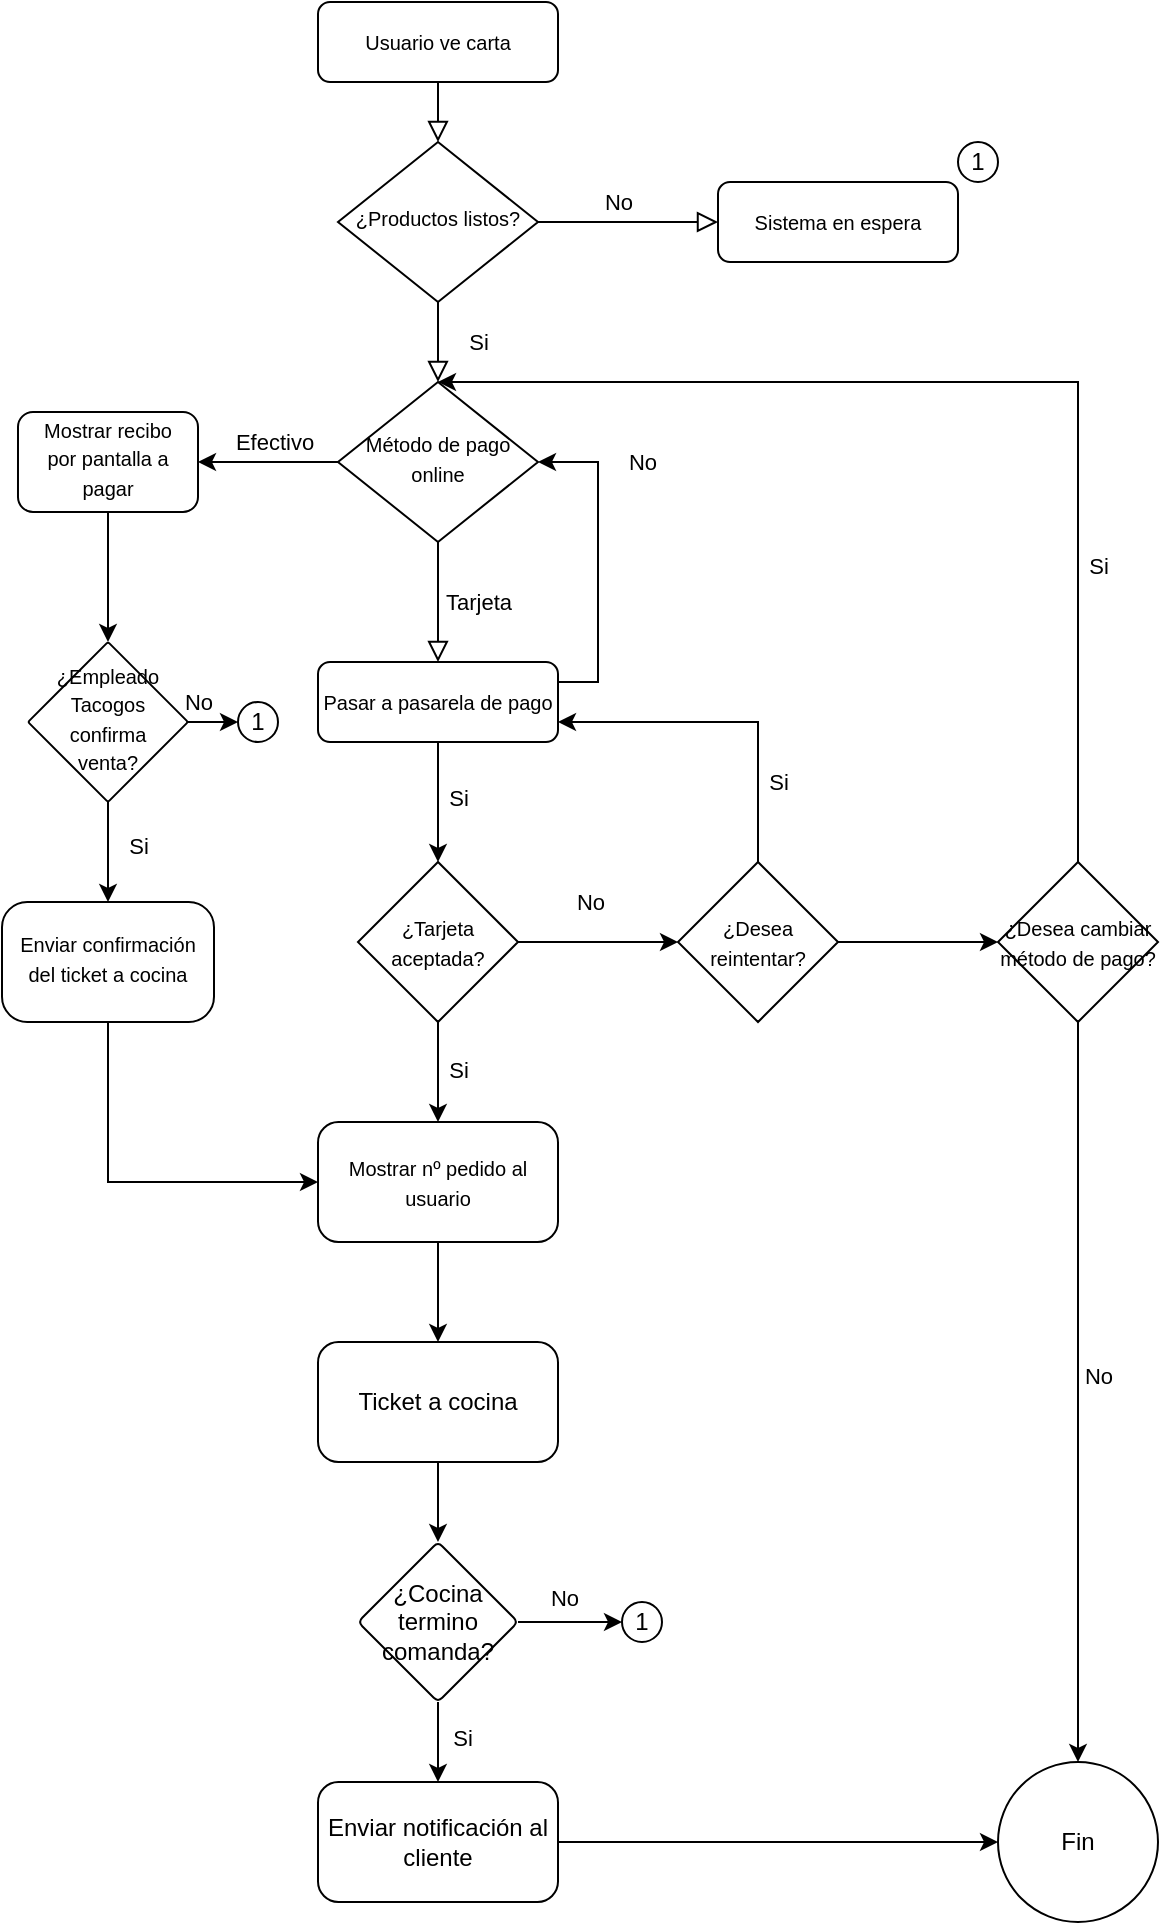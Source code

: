 <mxfile version="24.1.0" type="device">
  <diagram id="C5RBs43oDa-KdzZeNtuy" name="Page-1">
    <mxGraphModel dx="1395" dy="697" grid="1" gridSize="10" guides="1" tooltips="1" connect="1" arrows="1" fold="1" page="1" pageScale="1" pageWidth="827" pageHeight="1169" math="0" shadow="0">
      <root>
        <mxCell id="WIyWlLk6GJQsqaUBKTNV-0" />
        <mxCell id="WIyWlLk6GJQsqaUBKTNV-1" parent="WIyWlLk6GJQsqaUBKTNV-0" />
        <mxCell id="WIyWlLk6GJQsqaUBKTNV-2" value="" style="rounded=0;html=1;jettySize=auto;orthogonalLoop=1;fontSize=11;endArrow=block;endFill=0;endSize=8;strokeWidth=1;shadow=0;labelBackgroundColor=none;edgeStyle=orthogonalEdgeStyle;" parent="WIyWlLk6GJQsqaUBKTNV-1" source="WIyWlLk6GJQsqaUBKTNV-3" target="WIyWlLk6GJQsqaUBKTNV-6" edge="1">
          <mxGeometry relative="1" as="geometry" />
        </mxCell>
        <mxCell id="WIyWlLk6GJQsqaUBKTNV-3" value="&lt;font style=&quot;font-size: 10px;&quot;&gt;Usuario ve carta&lt;/font&gt;" style="rounded=1;whiteSpace=wrap;html=1;fontSize=12;glass=0;strokeWidth=1;shadow=0;" parent="WIyWlLk6GJQsqaUBKTNV-1" vertex="1">
          <mxGeometry x="288" y="70" width="120" height="40" as="geometry" />
        </mxCell>
        <mxCell id="WIyWlLk6GJQsqaUBKTNV-4" value="Si" style="rounded=0;html=1;jettySize=auto;orthogonalLoop=1;fontSize=11;endArrow=block;endFill=0;endSize=8;strokeWidth=1;shadow=0;labelBackgroundColor=none;edgeStyle=orthogonalEdgeStyle;" parent="WIyWlLk6GJQsqaUBKTNV-1" source="WIyWlLk6GJQsqaUBKTNV-6" target="WIyWlLk6GJQsqaUBKTNV-10" edge="1">
          <mxGeometry y="20" relative="1" as="geometry">
            <mxPoint as="offset" />
          </mxGeometry>
        </mxCell>
        <mxCell id="WIyWlLk6GJQsqaUBKTNV-5" value="No" style="edgeStyle=orthogonalEdgeStyle;rounded=0;html=1;jettySize=auto;orthogonalLoop=1;fontSize=11;endArrow=block;endFill=0;endSize=8;strokeWidth=1;shadow=0;labelBackgroundColor=none;entryX=0;entryY=0.5;entryDx=0;entryDy=0;" parent="WIyWlLk6GJQsqaUBKTNV-1" source="WIyWlLk6GJQsqaUBKTNV-6" target="WIyWlLk6GJQsqaUBKTNV-12" edge="1">
          <mxGeometry x="-0.111" y="10" relative="1" as="geometry">
            <mxPoint as="offset" />
          </mxGeometry>
        </mxCell>
        <mxCell id="WIyWlLk6GJQsqaUBKTNV-6" value="&lt;font style=&quot;font-size: 10px;&quot;&gt;¿Productos listos?&lt;/font&gt;" style="rhombus;whiteSpace=wrap;html=1;shadow=0;fontFamily=Helvetica;fontSize=12;align=center;strokeWidth=1;spacing=6;spacingTop=-4;" parent="WIyWlLk6GJQsqaUBKTNV-1" vertex="1">
          <mxGeometry x="298" y="140" width="100" height="80" as="geometry" />
        </mxCell>
        <mxCell id="WIyWlLk6GJQsqaUBKTNV-8" value="Tarjeta" style="rounded=0;html=1;jettySize=auto;orthogonalLoop=1;fontSize=11;endArrow=block;endFill=0;endSize=8;strokeWidth=1;shadow=0;labelBackgroundColor=none;edgeStyle=orthogonalEdgeStyle;" parent="WIyWlLk6GJQsqaUBKTNV-1" source="WIyWlLk6GJQsqaUBKTNV-10" target="WIyWlLk6GJQsqaUBKTNV-11" edge="1">
          <mxGeometry y="20" relative="1" as="geometry">
            <mxPoint as="offset" />
          </mxGeometry>
        </mxCell>
        <mxCell id="xAAVF2irVC5-viqiM9Qj-14" value="" style="edgeStyle=orthogonalEdgeStyle;rounded=0;orthogonalLoop=1;jettySize=auto;html=1;" edge="1" parent="WIyWlLk6GJQsqaUBKTNV-1" source="WIyWlLk6GJQsqaUBKTNV-10" target="xAAVF2irVC5-viqiM9Qj-13">
          <mxGeometry relative="1" as="geometry" />
        </mxCell>
        <mxCell id="xAAVF2irVC5-viqiM9Qj-15" value="Efectivo" style="edgeLabel;html=1;align=center;verticalAlign=middle;resizable=0;points=[];" vertex="1" connectable="0" parent="xAAVF2irVC5-viqiM9Qj-14">
          <mxGeometry x="-0.09" y="2" relative="1" as="geometry">
            <mxPoint y="-12" as="offset" />
          </mxGeometry>
        </mxCell>
        <mxCell id="WIyWlLk6GJQsqaUBKTNV-10" value="&lt;font style=&quot;font-size: 10px;&quot;&gt;Método de pago online&lt;/font&gt;" style="rhombus;whiteSpace=wrap;html=1;shadow=0;fontFamily=Helvetica;fontSize=12;align=center;strokeWidth=1;spacing=6;spacingTop=-4;" parent="WIyWlLk6GJQsqaUBKTNV-1" vertex="1">
          <mxGeometry x="298" y="260" width="100" height="80" as="geometry" />
        </mxCell>
        <mxCell id="xAAVF2irVC5-viqiM9Qj-2" value="" style="edgeStyle=orthogonalEdgeStyle;rounded=0;orthogonalLoop=1;jettySize=auto;html=1;" edge="1" parent="WIyWlLk6GJQsqaUBKTNV-1" source="WIyWlLk6GJQsqaUBKTNV-11" target="xAAVF2irVC5-viqiM9Qj-0">
          <mxGeometry relative="1" as="geometry" />
        </mxCell>
        <mxCell id="xAAVF2irVC5-viqiM9Qj-3" value="Si" style="edgeLabel;html=1;align=center;verticalAlign=middle;resizable=0;points=[];" vertex="1" connectable="0" parent="xAAVF2irVC5-viqiM9Qj-2">
          <mxGeometry x="-0.086" relative="1" as="geometry">
            <mxPoint x="10" as="offset" />
          </mxGeometry>
        </mxCell>
        <mxCell id="xAAVF2irVC5-viqiM9Qj-4" style="edgeStyle=orthogonalEdgeStyle;rounded=0;orthogonalLoop=1;jettySize=auto;html=1;exitX=1;exitY=0.25;exitDx=0;exitDy=0;" edge="1" parent="WIyWlLk6GJQsqaUBKTNV-1" source="WIyWlLk6GJQsqaUBKTNV-11">
          <mxGeometry relative="1" as="geometry">
            <mxPoint x="288" y="540" as="sourcePoint" />
            <mxPoint x="398" y="300" as="targetPoint" />
            <Array as="points">
              <mxPoint x="408" y="410" />
              <mxPoint x="428" y="410" />
              <mxPoint x="428" y="300" />
            </Array>
          </mxGeometry>
        </mxCell>
        <mxCell id="xAAVF2irVC5-viqiM9Qj-6" value="No" style="edgeLabel;html=1;align=center;verticalAlign=middle;resizable=0;points=[];" vertex="1" connectable="0" parent="xAAVF2irVC5-viqiM9Qj-4">
          <mxGeometry x="-0.117" relative="1" as="geometry">
            <mxPoint x="22" y="-60" as="offset" />
          </mxGeometry>
        </mxCell>
        <mxCell id="WIyWlLk6GJQsqaUBKTNV-11" value="&lt;font style=&quot;font-size: 10px;&quot;&gt;Pasar a pasarela de pago&lt;/font&gt;" style="rounded=1;whiteSpace=wrap;html=1;fontSize=12;glass=0;strokeWidth=1;shadow=0;" parent="WIyWlLk6GJQsqaUBKTNV-1" vertex="1">
          <mxGeometry x="288" y="400" width="120" height="40" as="geometry" />
        </mxCell>
        <mxCell id="WIyWlLk6GJQsqaUBKTNV-12" value="&lt;font style=&quot;font-size: 10px;&quot;&gt;Sistema en espera&lt;/font&gt;" style="rounded=1;whiteSpace=wrap;html=1;fontSize=12;glass=0;strokeWidth=1;shadow=0;" parent="WIyWlLk6GJQsqaUBKTNV-1" vertex="1">
          <mxGeometry x="488" y="160" width="120" height="40" as="geometry" />
        </mxCell>
        <mxCell id="xAAVF2irVC5-viqiM9Qj-10" value="" style="edgeStyle=orthogonalEdgeStyle;rounded=0;orthogonalLoop=1;jettySize=auto;html=1;" edge="1" parent="WIyWlLk6GJQsqaUBKTNV-1" source="xAAVF2irVC5-viqiM9Qj-0" target="xAAVF2irVC5-viqiM9Qj-9">
          <mxGeometry relative="1" as="geometry" />
        </mxCell>
        <mxCell id="xAAVF2irVC5-viqiM9Qj-34" value="Si" style="edgeLabel;html=1;align=center;verticalAlign=middle;resizable=0;points=[];" vertex="1" connectable="0" parent="xAAVF2irVC5-viqiM9Qj-10">
          <mxGeometry x="-0.04" relative="1" as="geometry">
            <mxPoint x="10" as="offset" />
          </mxGeometry>
        </mxCell>
        <mxCell id="xAAVF2irVC5-viqiM9Qj-19" value="" style="edgeStyle=orthogonalEdgeStyle;rounded=0;orthogonalLoop=1;jettySize=auto;html=1;" edge="1" parent="WIyWlLk6GJQsqaUBKTNV-1" source="xAAVF2irVC5-viqiM9Qj-0" target="xAAVF2irVC5-viqiM9Qj-18">
          <mxGeometry relative="1" as="geometry" />
        </mxCell>
        <mxCell id="xAAVF2irVC5-viqiM9Qj-20" value="No" style="edgeLabel;html=1;align=center;verticalAlign=middle;resizable=0;points=[];" vertex="1" connectable="0" parent="xAAVF2irVC5-viqiM9Qj-19">
          <mxGeometry x="-0.111" y="2" relative="1" as="geometry">
            <mxPoint y="-18" as="offset" />
          </mxGeometry>
        </mxCell>
        <mxCell id="xAAVF2irVC5-viqiM9Qj-0" value="&lt;font style=&quot;font-size: 10px;&quot;&gt;¿Tarjeta aceptada?&lt;/font&gt;" style="rhombus;whiteSpace=wrap;html=1;rounded=1;glass=0;strokeWidth=1;shadow=0;arcSize=0;" vertex="1" parent="WIyWlLk6GJQsqaUBKTNV-1">
          <mxGeometry x="308" y="500" width="80" height="80" as="geometry" />
        </mxCell>
        <mxCell id="xAAVF2irVC5-viqiM9Qj-45" value="" style="edgeStyle=orthogonalEdgeStyle;rounded=0;orthogonalLoop=1;jettySize=auto;html=1;" edge="1" parent="WIyWlLk6GJQsqaUBKTNV-1" source="xAAVF2irVC5-viqiM9Qj-9" target="xAAVF2irVC5-viqiM9Qj-44">
          <mxGeometry relative="1" as="geometry" />
        </mxCell>
        <mxCell id="xAAVF2irVC5-viqiM9Qj-9" value="&lt;font style=&quot;font-size: 10px;&quot;&gt;Mostrar nº pedido al usuario&lt;/font&gt;" style="whiteSpace=wrap;html=1;rounded=1;glass=0;strokeWidth=1;shadow=0;arcSize=17;" vertex="1" parent="WIyWlLk6GJQsqaUBKTNV-1">
          <mxGeometry x="288" y="630" width="120" height="60" as="geometry" />
        </mxCell>
        <mxCell id="xAAVF2irVC5-viqiM9Qj-30" value="" style="edgeStyle=orthogonalEdgeStyle;rounded=0;orthogonalLoop=1;jettySize=auto;html=1;" edge="1" parent="WIyWlLk6GJQsqaUBKTNV-1" source="xAAVF2irVC5-viqiM9Qj-13" target="xAAVF2irVC5-viqiM9Qj-29">
          <mxGeometry relative="1" as="geometry" />
        </mxCell>
        <mxCell id="xAAVF2irVC5-viqiM9Qj-13" value="&lt;font style=&quot;font-size: 10px;&quot;&gt;Mostrar recibo por pantalla a pagar&lt;/font&gt;" style="rounded=1;whiteSpace=wrap;html=1;shadow=0;strokeWidth=1;spacing=6;spacingTop=-4;" vertex="1" parent="WIyWlLk6GJQsqaUBKTNV-1">
          <mxGeometry x="138" y="275" width="90" height="50" as="geometry" />
        </mxCell>
        <mxCell id="xAAVF2irVC5-viqiM9Qj-21" style="edgeStyle=orthogonalEdgeStyle;rounded=0;orthogonalLoop=1;jettySize=auto;html=1;entryX=1;entryY=0.5;entryDx=0;entryDy=0;exitX=0.5;exitY=0;exitDx=0;exitDy=0;" edge="1" parent="WIyWlLk6GJQsqaUBKTNV-1" source="xAAVF2irVC5-viqiM9Qj-18">
          <mxGeometry relative="1" as="geometry">
            <mxPoint x="508" y="510" as="sourcePoint" />
            <mxPoint x="408" y="430" as="targetPoint" />
            <Array as="points">
              <mxPoint x="508" y="430" />
            </Array>
          </mxGeometry>
        </mxCell>
        <mxCell id="xAAVF2irVC5-viqiM9Qj-22" value="Si" style="edgeLabel;html=1;align=center;verticalAlign=middle;resizable=0;points=[];" vertex="1" connectable="0" parent="xAAVF2irVC5-viqiM9Qj-21">
          <mxGeometry x="-0.53" y="-1" relative="1" as="geometry">
            <mxPoint x="9" as="offset" />
          </mxGeometry>
        </mxCell>
        <mxCell id="xAAVF2irVC5-viqiM9Qj-24" value="" style="edgeStyle=orthogonalEdgeStyle;rounded=0;orthogonalLoop=1;jettySize=auto;html=1;" edge="1" parent="WIyWlLk6GJQsqaUBKTNV-1" source="xAAVF2irVC5-viqiM9Qj-18" target="xAAVF2irVC5-viqiM9Qj-23">
          <mxGeometry relative="1" as="geometry" />
        </mxCell>
        <mxCell id="xAAVF2irVC5-viqiM9Qj-18" value="&lt;font style=&quot;font-size: 10px;&quot;&gt;¿Desea reintentar?&lt;/font&gt;" style="rhombus;whiteSpace=wrap;html=1;rounded=1;glass=0;strokeWidth=1;shadow=0;arcSize=0;" vertex="1" parent="WIyWlLk6GJQsqaUBKTNV-1">
          <mxGeometry x="468" y="500" width="80" height="80" as="geometry" />
        </mxCell>
        <mxCell id="xAAVF2irVC5-viqiM9Qj-25" style="edgeStyle=orthogonalEdgeStyle;rounded=0;orthogonalLoop=1;jettySize=auto;html=1;entryX=0.5;entryY=0;entryDx=0;entryDy=0;" edge="1" parent="WIyWlLk6GJQsqaUBKTNV-1" source="xAAVF2irVC5-viqiM9Qj-23" target="WIyWlLk6GJQsqaUBKTNV-10">
          <mxGeometry relative="1" as="geometry">
            <mxPoint x="668" y="350" as="targetPoint" />
            <Array as="points">
              <mxPoint x="668" y="260" />
            </Array>
          </mxGeometry>
        </mxCell>
        <mxCell id="xAAVF2irVC5-viqiM9Qj-26" value="Si" style="edgeLabel;html=1;align=center;verticalAlign=middle;resizable=0;points=[];" vertex="1" connectable="0" parent="xAAVF2irVC5-viqiM9Qj-25">
          <mxGeometry x="-0.469" y="1" relative="1" as="geometry">
            <mxPoint x="11" as="offset" />
          </mxGeometry>
        </mxCell>
        <mxCell id="xAAVF2irVC5-viqiM9Qj-27" style="edgeStyle=orthogonalEdgeStyle;rounded=0;orthogonalLoop=1;jettySize=auto;html=1;entryX=0.5;entryY=0;entryDx=0;entryDy=0;" edge="1" parent="WIyWlLk6GJQsqaUBKTNV-1" source="xAAVF2irVC5-viqiM9Qj-23" target="xAAVF2irVC5-viqiM9Qj-54">
          <mxGeometry relative="1" as="geometry">
            <mxPoint x="668" y="710" as="targetPoint" />
          </mxGeometry>
        </mxCell>
        <mxCell id="xAAVF2irVC5-viqiM9Qj-28" value="No" style="edgeLabel;html=1;align=center;verticalAlign=middle;resizable=0;points=[];" vertex="1" connectable="0" parent="xAAVF2irVC5-viqiM9Qj-27">
          <mxGeometry x="-0.027" y="1" relative="1" as="geometry">
            <mxPoint x="9" y="-3" as="offset" />
          </mxGeometry>
        </mxCell>
        <mxCell id="xAAVF2irVC5-viqiM9Qj-23" value="&lt;font style=&quot;font-size: 10px;&quot;&gt;¿Desea cambiar método de pago?&lt;/font&gt;" style="rhombus;whiteSpace=wrap;html=1;rounded=1;glass=0;strokeWidth=1;shadow=0;arcSize=0;align=center;" vertex="1" parent="WIyWlLk6GJQsqaUBKTNV-1">
          <mxGeometry x="628" y="500" width="80" height="80" as="geometry" />
        </mxCell>
        <mxCell id="xAAVF2irVC5-viqiM9Qj-32" value="" style="edgeStyle=orthogonalEdgeStyle;rounded=0;orthogonalLoop=1;jettySize=auto;html=1;" edge="1" parent="WIyWlLk6GJQsqaUBKTNV-1" source="xAAVF2irVC5-viqiM9Qj-29" target="xAAVF2irVC5-viqiM9Qj-31">
          <mxGeometry relative="1" as="geometry" />
        </mxCell>
        <mxCell id="xAAVF2irVC5-viqiM9Qj-33" value="Si" style="edgeLabel;html=1;align=center;verticalAlign=middle;resizable=0;points=[];" vertex="1" connectable="0" parent="xAAVF2irVC5-viqiM9Qj-32">
          <mxGeometry x="-0.143" relative="1" as="geometry">
            <mxPoint x="15" as="offset" />
          </mxGeometry>
        </mxCell>
        <mxCell id="xAAVF2irVC5-viqiM9Qj-36" style="edgeStyle=orthogonalEdgeStyle;rounded=0;orthogonalLoop=1;jettySize=auto;html=1;" edge="1" parent="WIyWlLk6GJQsqaUBKTNV-1" source="xAAVF2irVC5-viqiM9Qj-29">
          <mxGeometry relative="1" as="geometry">
            <mxPoint x="248" y="430" as="targetPoint" />
          </mxGeometry>
        </mxCell>
        <mxCell id="xAAVF2irVC5-viqiM9Qj-41" value="No" style="edgeLabel;html=1;align=center;verticalAlign=middle;resizable=0;points=[];" vertex="1" connectable="0" parent="xAAVF2irVC5-viqiM9Qj-36">
          <mxGeometry x="-0.389" relative="1" as="geometry">
            <mxPoint x="-3" y="-10" as="offset" />
          </mxGeometry>
        </mxCell>
        <mxCell id="xAAVF2irVC5-viqiM9Qj-29" value="&lt;font style=&quot;font-size: 10px;&quot;&gt;¿Empleado Tacogos confirma venta?&lt;/font&gt;" style="rhombus;whiteSpace=wrap;html=1;rounded=1;shadow=0;strokeWidth=1;spacing=6;spacingTop=-4;arcSize=2;" vertex="1" parent="WIyWlLk6GJQsqaUBKTNV-1">
          <mxGeometry x="143" y="390" width="80" height="80" as="geometry" />
        </mxCell>
        <mxCell id="xAAVF2irVC5-viqiM9Qj-38" style="edgeStyle=orthogonalEdgeStyle;rounded=0;orthogonalLoop=1;jettySize=auto;html=1;entryX=0;entryY=0.5;entryDx=0;entryDy=0;" edge="1" parent="WIyWlLk6GJQsqaUBKTNV-1" source="xAAVF2irVC5-viqiM9Qj-31" target="xAAVF2irVC5-viqiM9Qj-9">
          <mxGeometry relative="1" as="geometry">
            <Array as="points">
              <mxPoint x="183" y="660" />
            </Array>
          </mxGeometry>
        </mxCell>
        <mxCell id="xAAVF2irVC5-viqiM9Qj-31" value="&lt;font style=&quot;font-size: 10px;&quot;&gt;Enviar confirmación del ticket a cocina&lt;/font&gt;" style="rounded=1;whiteSpace=wrap;html=1;shadow=0;strokeWidth=1;spacing=6;spacingTop=-4;arcSize=21;" vertex="1" parent="WIyWlLk6GJQsqaUBKTNV-1">
          <mxGeometry x="130" y="520" width="106" height="60" as="geometry" />
        </mxCell>
        <mxCell id="xAAVF2irVC5-viqiM9Qj-35" value="1" style="ellipse;whiteSpace=wrap;html=1;aspect=fixed;" vertex="1" parent="WIyWlLk6GJQsqaUBKTNV-1">
          <mxGeometry x="608" y="140" width="20" height="20" as="geometry" />
        </mxCell>
        <mxCell id="xAAVF2irVC5-viqiM9Qj-37" value="1" style="ellipse;whiteSpace=wrap;html=1;aspect=fixed;" vertex="1" parent="WIyWlLk6GJQsqaUBKTNV-1">
          <mxGeometry x="248" y="420" width="20" height="20" as="geometry" />
        </mxCell>
        <mxCell id="xAAVF2irVC5-viqiM9Qj-47" value="" style="edgeStyle=orthogonalEdgeStyle;rounded=0;orthogonalLoop=1;jettySize=auto;html=1;" edge="1" parent="WIyWlLk6GJQsqaUBKTNV-1" source="xAAVF2irVC5-viqiM9Qj-44" target="xAAVF2irVC5-viqiM9Qj-46">
          <mxGeometry relative="1" as="geometry" />
        </mxCell>
        <mxCell id="xAAVF2irVC5-viqiM9Qj-44" value="Ticket a cocina" style="rounded=1;whiteSpace=wrap;html=1;glass=0;strokeWidth=1;shadow=0;arcSize=17;" vertex="1" parent="WIyWlLk6GJQsqaUBKTNV-1">
          <mxGeometry x="288" y="740" width="120" height="60" as="geometry" />
        </mxCell>
        <mxCell id="xAAVF2irVC5-viqiM9Qj-49" value="" style="edgeStyle=orthogonalEdgeStyle;rounded=0;orthogonalLoop=1;jettySize=auto;html=1;" edge="1" parent="WIyWlLk6GJQsqaUBKTNV-1" source="xAAVF2irVC5-viqiM9Qj-46" target="xAAVF2irVC5-viqiM9Qj-48">
          <mxGeometry relative="1" as="geometry" />
        </mxCell>
        <mxCell id="xAAVF2irVC5-viqiM9Qj-50" value="Si" style="edgeLabel;html=1;align=center;verticalAlign=middle;resizable=0;points=[];" vertex="1" connectable="0" parent="xAAVF2irVC5-viqiM9Qj-49">
          <mxGeometry x="-0.094" relative="1" as="geometry">
            <mxPoint x="12" as="offset" />
          </mxGeometry>
        </mxCell>
        <mxCell id="xAAVF2irVC5-viqiM9Qj-51" style="edgeStyle=orthogonalEdgeStyle;rounded=0;orthogonalLoop=1;jettySize=auto;html=1;" edge="1" parent="WIyWlLk6GJQsqaUBKTNV-1" source="xAAVF2irVC5-viqiM9Qj-46">
          <mxGeometry relative="1" as="geometry">
            <mxPoint x="440" y="880" as="targetPoint" />
          </mxGeometry>
        </mxCell>
        <mxCell id="xAAVF2irVC5-viqiM9Qj-46" value="¿Cocina termino comanda?" style="rhombus;whiteSpace=wrap;html=1;rounded=1;glass=0;strokeWidth=1;shadow=0;arcSize=6;" vertex="1" parent="WIyWlLk6GJQsqaUBKTNV-1">
          <mxGeometry x="308" y="840" width="80" height="80" as="geometry" />
        </mxCell>
        <mxCell id="xAAVF2irVC5-viqiM9Qj-55" value="" style="edgeStyle=orthogonalEdgeStyle;rounded=0;orthogonalLoop=1;jettySize=auto;html=1;" edge="1" parent="WIyWlLk6GJQsqaUBKTNV-1" source="xAAVF2irVC5-viqiM9Qj-48" target="xAAVF2irVC5-viqiM9Qj-54">
          <mxGeometry relative="1" as="geometry" />
        </mxCell>
        <mxCell id="xAAVF2irVC5-viqiM9Qj-48" value="Enviar notificación al cliente" style="rounded=1;whiteSpace=wrap;html=1;glass=0;strokeWidth=1;shadow=0;arcSize=17;" vertex="1" parent="WIyWlLk6GJQsqaUBKTNV-1">
          <mxGeometry x="288" y="960" width="120" height="60" as="geometry" />
        </mxCell>
        <mxCell id="xAAVF2irVC5-viqiM9Qj-52" value="1" style="ellipse;whiteSpace=wrap;html=1;aspect=fixed;" vertex="1" parent="WIyWlLk6GJQsqaUBKTNV-1">
          <mxGeometry x="440" y="870" width="20" height="20" as="geometry" />
        </mxCell>
        <mxCell id="xAAVF2irVC5-viqiM9Qj-53" value="No" style="edgeLabel;html=1;align=center;verticalAlign=middle;resizable=0;points=[];" vertex="1" connectable="0" parent="WIyWlLk6GJQsqaUBKTNV-1">
          <mxGeometry x="237.5" y="430.0" as="geometry">
            <mxPoint x="173" y="438" as="offset" />
          </mxGeometry>
        </mxCell>
        <mxCell id="xAAVF2irVC5-viqiM9Qj-54" value="Fin" style="ellipse;whiteSpace=wrap;html=1;rounded=1;glass=0;strokeWidth=1;shadow=0;arcSize=17;" vertex="1" parent="WIyWlLk6GJQsqaUBKTNV-1">
          <mxGeometry x="628" y="950" width="80" height="80" as="geometry" />
        </mxCell>
      </root>
    </mxGraphModel>
  </diagram>
</mxfile>
